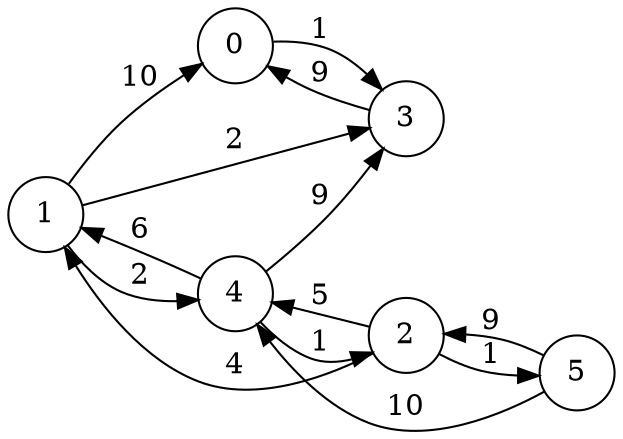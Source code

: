 digraph {
rankdir = LR;
node [shape = circle];
0 -> 3 [label="1"]
1 -> 0 [label="10"]
1 -> 3 [label="2"]
1 -> 4 [label="2"]
2 -> 1 [label="4"]
2 -> 4 [label="5"]
2 -> 5 [label="1"]
3 -> 0 [label="9"]
4 -> 1 [label="6"]
4 -> 2 [label="1"]
4 -> 3 [label="9"]
5 -> 2 [label="9"]
5 -> 4 [label="10"]
}
